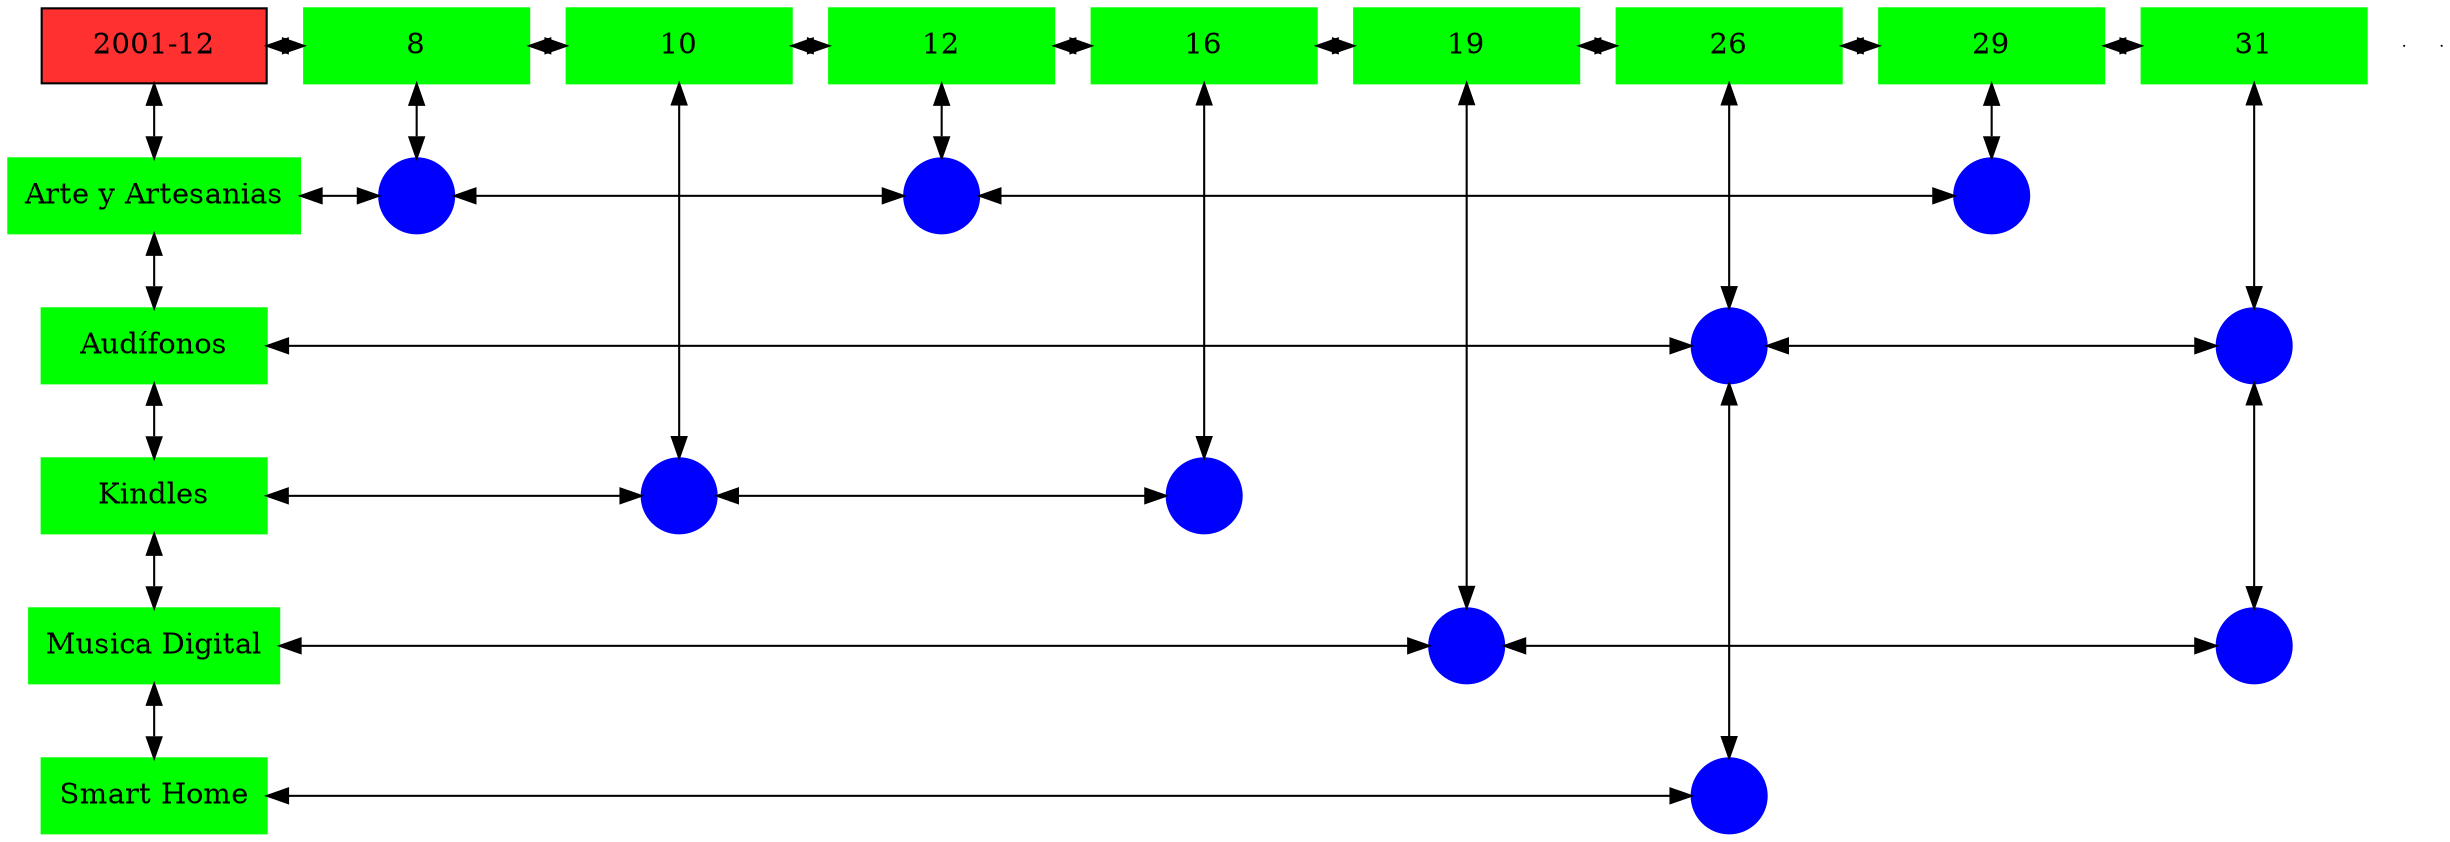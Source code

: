 digraph G{
node[shape="box"];
nodeMt[ label = "2001-12", width = 1.5, style = filled, fillcolor = firebrick1, group = 1 ];
e0[ shape = point, width = 0 ];
e1[ shape = point, width = 0 ];
node0xc002216c80[label="8",color=green,style =filled,width = 1.5 group=8];
nodeMt->node0xc002216c80[dir="both"];
{rank=same;nodeMt;node0xc002216c80;}
node0xc001f4b540[label="10",color=green,style =filled,width = 1.5 group=10];
node0xc002216c80->node0xc001f4b540[dir="both"];
{rank=same;node0xc002216c80;node0xc001f4b540;}
node0xc001ec1040[label="12",color=green,style =filled,width = 1.5 group=12];
node0xc001f4b540->node0xc001ec1040[dir="both"];
{rank=same;node0xc001f4b540;node0xc001ec1040;}
node0xc0022ab9f0[label="16",color=green,style =filled,width = 1.5 group=16];
node0xc001ec1040->node0xc0022ab9f0[dir="both"];
{rank=same;node0xc001ec1040;node0xc0022ab9f0;}
node0xc0021585f0[label="19",color=green,style =filled,width = 1.5 group=19];
node0xc0022ab9f0->node0xc0021585f0[dir="both"];
{rank=same;node0xc0022ab9f0;node0xc0021585f0;}
node0xc001f3eaa0[label="26",color=green,style =filled,width = 1.5 group=26];
node0xc0021585f0->node0xc001f3eaa0[dir="both"];
{rank=same;node0xc0021585f0;node0xc001f3eaa0;}
node0xc00224de50[label="29",color=green,style =filled,width = 1.5 group=29];
node0xc001f3eaa0->node0xc00224de50[dir="both"];
{rank=same;node0xc001f3eaa0;node0xc00224de50;}
node0xc00217a2d0[label="31",color=green,style =filled,width = 1.5 group=31];
node0xc00224de50->node0xc00217a2d0[dir="both"];
{rank=same;node0xc00224de50;node0xc00217a2d0;}
node0xc001ec0ff0[label="Arte y Artesanias",color=green,style =filled width = 1.5 group=1];
node0xc002218180[label="",color=blue,style =filled, width = 0.5 group=8 shape=circle];
node0xc001ec0ff0->node0xc002218180[dir="both"];
{rank=same;node0xc001ec0ff0;node0xc002218180;}
node0xc001ebd080[label="",color=blue,style =filled, width = 0.5 group=12 shape=circle];
node0xc002218180->node0xc001ebd080[dir="both"];
{rank=same;node0xc001ebd080;node0xc002218180;}
node0xc002258500[label="",color=blue,style =filled, width = 0.5 group=29 shape=circle];
node0xc001ebd080->node0xc002258500[dir="both"];
{rank=same;node0xc002258500;node0xc001ebd080;}
node0xc0021dbdb0[label="Audífonos",color=green,style =filled width = 1.5 group=1];
node0xc002202780[label="",color=blue,style =filled, width = 0.5 group=26 shape=circle];
node0xc0021dbdb0->node0xc002202780[dir="both"];
{rank=same;node0xc0021dbdb0;node0xc002202780;}
node0xc0021d7f00[label="",color=blue,style =filled, width = 0.5 group=31 shape=circle];
node0xc002202780->node0xc0021d7f00[dir="both"];
{rank=same;node0xc0021d7f00;node0xc002202780;}
node0xc001f4b4f0[label="Kindles",color=green,style =filled width = 1.5 group=1];
node0xc001f41b80[label="",color=blue,style =filled, width = 0.5 group=10 shape=circle];
node0xc001f4b4f0->node0xc001f41b80[dir="both"];
{rank=same;node0xc001f4b4f0;node0xc001f41b80;}
node0xc0022b0b00[label="",color=blue,style =filled, width = 0.5 group=16 shape=circle];
node0xc001f41b80->node0xc0022b0b00[dir="both"];
{rank=same;node0xc0022b0b00;node0xc001f41b80;}
node0xc0021585a0[label="Musica Digital",color=green,style =filled width = 1.5 group=1];
node0xc0022dcf80[label="",color=blue,style =filled, width = 0.5 group=19 shape=circle];
node0xc0021585a0->node0xc0022dcf80[dir="both"];
{rank=same;node0xc0021585a0;node0xc0022dcf80;}
node0xc00216db00[label="",color=blue,style =filled, width = 0.5 group=31 shape=circle];
node0xc0022dcf80->node0xc00216db00[dir="both"];
{rank=same;node0xc00216db00;node0xc0022dcf80;}
node0xc001f3ea50[label="Smart Home",color=green,style =filled width = 1.5 group=1];
node0xc001f40100[label="",color=blue,style =filled, width = 0.5 group=26 shape=circle];
node0xc001f3ea50->node0xc001f40100[dir="both"];
{rank=same;node0xc001f3ea50;node0xc001f40100;}
node0xc002216c80->node0xc002218180[dir="both"];
node0xc001f4b540->node0xc001f41b80[dir="both"];
node0xc001ec1040->node0xc001ebd080[dir="both"];
node0xc0022ab9f0->node0xc0022b0b00[dir="both"];
node0xc0021585f0->node0xc0022dcf80[dir="both"];
node0xc001f3eaa0->node0xc002202780[dir="both"];
node0xc002202780->node0xc001f40100[dir="both"];
node0xc00224de50->node0xc002258500[dir="both"];
node0xc00217a2d0->node0xc0021d7f00[dir="both"];
node0xc0021d7f00->node0xc00216db00[dir="both"];
nodeMt->node0xc001ec0ff0[dir="both"];
node0xc001ec0ff0->node0xc0021dbdb0[dir="both"];
node0xc0021dbdb0->node0xc001f4b4f0[dir="both"];
node0xc001f4b4f0->node0xc0021585a0[dir="both"];
node0xc0021585a0->node0xc001f3ea50[dir="both"];
}
